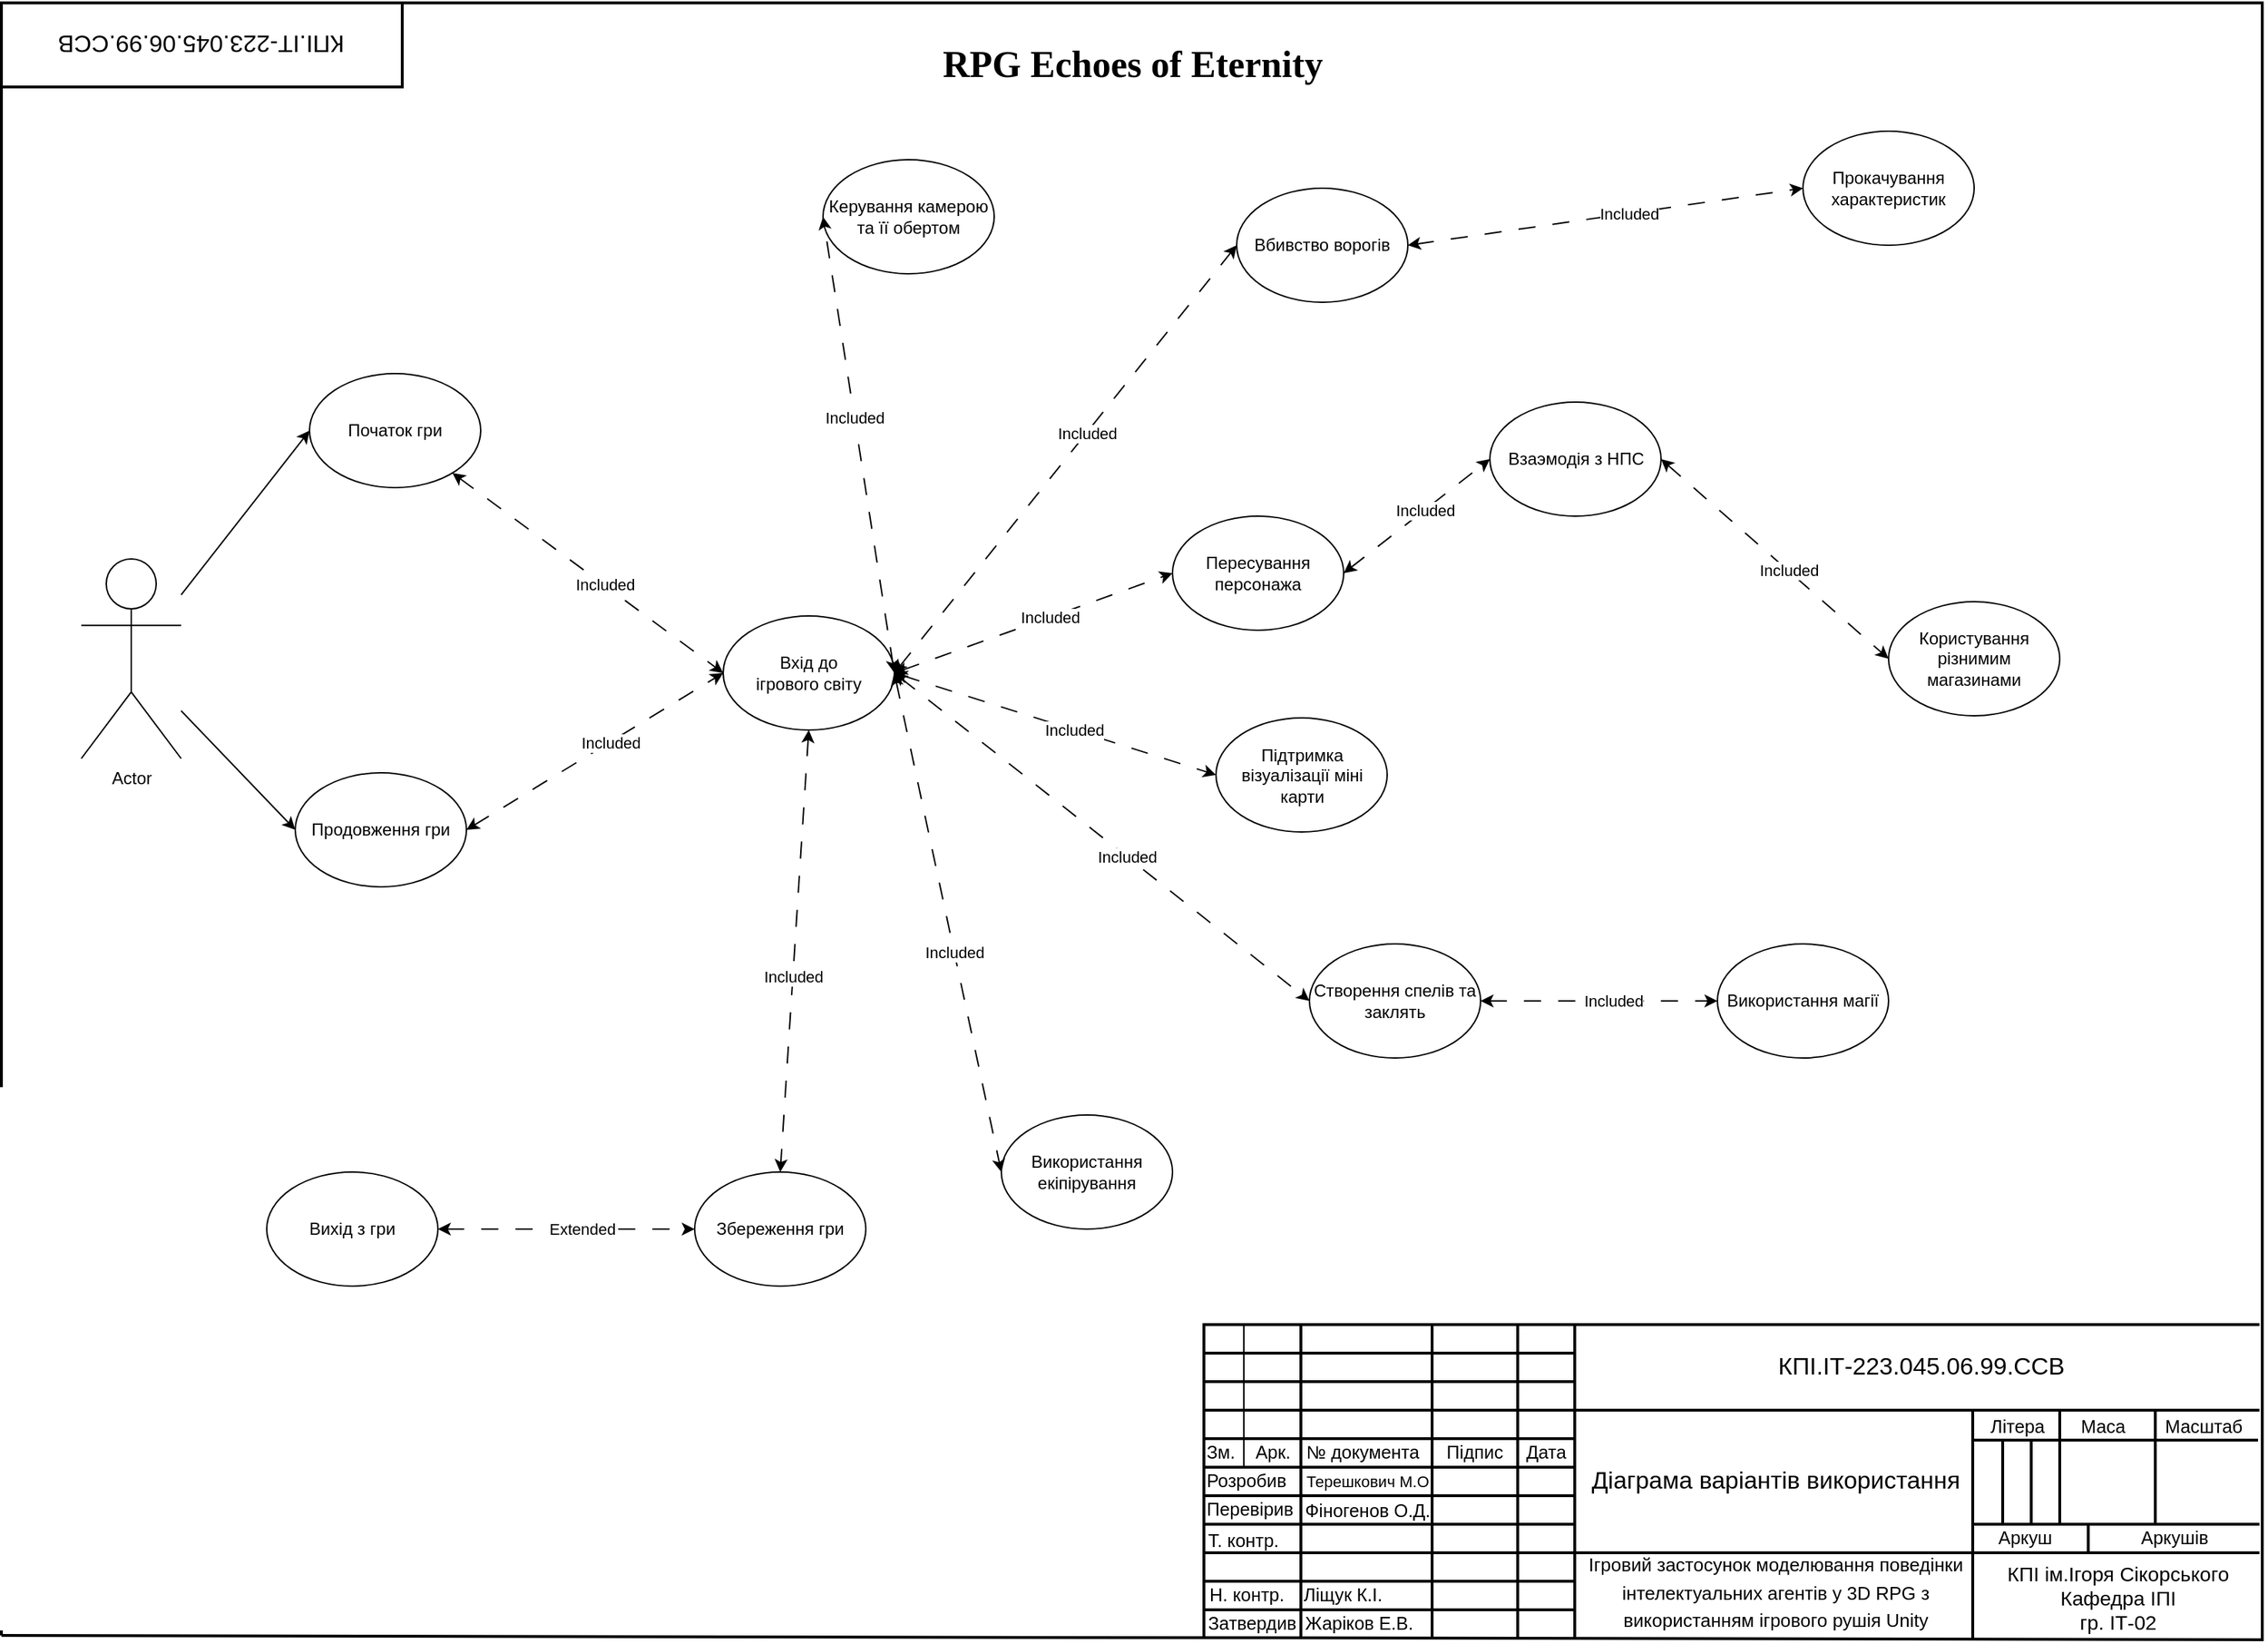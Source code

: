 <mxfile version="24.4.3" type="device">
  <diagram name="Блок-схема алгоритму пошуку" id="Блок-схема_1">
    <mxGraphModel dx="1774" dy="1569" grid="1" gridSize="10" guides="1" tooltips="1" connect="1" arrows="1" fold="1" page="1" pageScale="1" pageWidth="1654" pageHeight="1169" background="#ffffff" math="0" shadow="0">
      <root>
        <mxCell id="0" />
        <mxCell id="1" parent="0" />
        <UserObject label="" tags="Фон" id="2">
          <mxCell style="vsdxID=3;fillColor=#FFFFFF;gradientColor=none;shape=stencil(UzV2Ls5ILEhVNTIoLinKz04tz0wpyVA1dlE1MsrMy0gtyiwBslSNXVWNndPyi1LTi/JL81Ig/IJEkEoQKze/DGRCBUSfAUiHkUElMs8NojAnMw+nQkMDcpUCGQi3QLyBLIfubqAQxM/GrgA=);strokeColor=#000000;strokeWidth=2;points=[];labelBackgroundColor=none;rounded=0;html=1;whiteSpace=wrap;" parent="1" vertex="1">
            <mxGeometry x="1639" y="9" width="1" height="1148" as="geometry" />
          </mxCell>
        </UserObject>
        <UserObject label="" tags="Фон" id="40">
          <mxCell style="vsdxID=4;edgeStyle=none;startArrow=none;endArrow=none;startSize=5;endSize=5;strokeWidth=2;strokeColor=#000000;spacingTop=0;spacingBottom=0;spacingLeft=0;spacingRight=0;verticalAlign=middle;html=1;labelBackgroundColor=none;rounded=0;" parent="1" edge="1">
            <mxGeometry relative="1" as="geometry">
              <Array as="points" />
              <mxPoint x="1640" y="1158" as="sourcePoint" />
              <mxPoint x="54" y="1155" as="targetPoint" />
            </mxGeometry>
          </mxCell>
        </UserObject>
        <UserObject label="" tags="Фон" id="42">
          <mxCell style="vsdxID=5;edgeStyle=none;startArrow=none;endArrow=none;startSize=5;endSize=5;strokeWidth=2;strokeColor=#000000;spacingTop=0;spacingBottom=0;spacingLeft=0;spacingRight=0;verticalAlign=middle;html=1;labelBackgroundColor=none;rounded=0;" parent="1" edge="1">
            <mxGeometry relative="1" as="geometry">
              <Array as="points" />
              <mxPoint x="54" y="1155" as="sourcePoint" />
              <mxPoint x="54" y="9" as="targetPoint" />
            </mxGeometry>
          </mxCell>
        </UserObject>
        <UserObject label="" tags="Фон" id="3">
          <mxCell style="vsdxID=6;fillColor=#FFFFFF;gradientColor=none;shape=stencil(rVBbDoAgDDvN/pEdwcc9SERZVCCIr9sLWYzGT+Nfu7bLOsByNsprkGKOwQ16ozYawAqkJGt0oJgQYA1Ydi7oPrjFtsy9ys6MJrfmDTvnRE5IcTArBPOGrSPZb9ZL/MOcwH08935q76JpxE/C+gQ=);strokeColor=#000000;strokeWidth=2;points=[];labelBackgroundColor=none;rounded=0;html=1;whiteSpace=wrap;" parent="1" vertex="1">
            <mxGeometry x="54" y="9" width="1586" height="1" as="geometry" />
          </mxCell>
        </UserObject>
        <UserObject label="&lt;div style=&quot;font-size: 1px&quot;&gt;&lt;/div&gt;" tags="Фон" id="5">
          <mxCell style="verticalAlign=middle;align=center;overflow=width;vsdxID=8;fillColor=#FFFFFF;gradientColor=none;shape=stencil(fY9LDoAgDERP0z3SI/i5B4koRAWD+Lu9NI3RGMNupn1tZgDLxahZgxRLDH7Qu22jAaxASuuMDjYmBVgDlp0Pug9+dS37WRFJavIbfTj4rhCCbqQ42bNrGB2ty6C3/4WzaBJPHq7y3n2zpxH3xvoC);strokeColor=#000000;strokeWidth=2;points=[];labelBackgroundColor=none;rounded=0;html=1;whiteSpace=wrap;" parent="1" vertex="1">
            <mxGeometry x="55" y="9" width="280" height="60" as="geometry" />
          </mxCell>
        </UserObject>
        <UserObject label="&lt;div style=&quot;font-size: 1px&quot;&gt;&lt;p style=&quot;text-align:center;margin-left:0;margin-right:0;margin-top:0px;margin-bottom:0px;text-indent:0;vertical-align:middle;direction:ltr;&quot;&gt;&lt;font style=&quot;font-size:16.93px;font-family:Arial;color:#ff0000;direction:ltr;letter-spacing:0px;line-height:120%;opacity:1&quot;&gt;&lt;font style=&quot;font-size: 16.93px; letter-spacing: 0px; color: rgb(0, 0, 0); direction: ltr; line-height: 20.316px; opacity: 1;&quot;&gt;КПІ.ІТ-223.045.06.99&lt;/font&gt;&lt;font style=&quot;font-size: 16.93px; letter-spacing: 0px; color: rgb(0, 0, 0); direction: ltr; line-height: 20.316px; opacity: 1;&quot;&gt;.&lt;/font&gt;&lt;font style=&quot;font-size: 16.93px; letter-spacing: 0px; color: rgb(0, 0, 0); direction: ltr; line-height: 20.316px; opacity: 1;&quot;&gt;СCВ&lt;/font&gt;&lt;span&gt;&lt;br&gt;&lt;/span&gt;&lt;/font&gt;&lt;/p&gt;&lt;/div&gt;" tags="Фон" id="7">
          <mxCell style="verticalAlign=middle;align=center;overflow=width;vsdxID=10;rotation=180;fillColor=none;gradientColor=none;strokeColor=none;spacingLeft=-1;spacingRight=-1;points=[];labelBackgroundColor=none;rounded=0;html=1;whiteSpace=wrap;fontStyle=0" parent="1" vertex="1">
            <mxGeometry x="54" y="9" width="280" height="58" as="geometry" />
          </mxCell>
        </UserObject>
        <UserObject label="&lt;div style=&quot;font-size: 1px&quot;&gt;&lt;/div&gt;" tags="Фон" id="8">
          <mxCell style="verticalAlign=middle;align=center;overflow=width;vsdxID=11;fillColor=#FFFFFF;gradientColor=none;shape=stencil(UzV2Ls5ILEhVNTIoLinKz04tz0wpyVA1dlE1MsrMy0gtyiwBslSNXVWNndPyi1LTi/JL81Ig/IJEkEoQKze/DGRCBUSfoYEBSI+RQSWED+G5QZTmZOYhKSVTobmRnrkxsYphzoEqBTIQDof4GVkO3ZNAIUgAGbsCAA==);strokeColor=#000000;strokeWidth=2;points=[];labelBackgroundColor=none;rounded=0;html=1;whiteSpace=wrap;" parent="1" vertex="1">
            <mxGeometry x="897" y="937" width="740" height="220" as="geometry" />
          </mxCell>
        </UserObject>
        <UserObject label="&lt;div style=&quot;font-size: 1px&quot;&gt;&lt;/div&gt;" tags="Фон" id="9">
          <mxCell style="verticalAlign=middle;align=center;overflow=width;vsdxID=12;fillColor=#FFFFFF;gradientColor=none;shape=stencil(jU9JCoAwEHvNXKXOHHyAyz8Eqy1qK7Vuv7dlDi4geEtmkpAA5bOqJwkoZu9sLzfdeAVUAKI2SjrtAwIqgfLWOtk5u5iG+VRHZUSjXWPCzj4RHSgOZqlgXrF00OZTmmGS0V/xIzWAqw0Puf/ezcOJV1N5Ag==);strokeColor=#000000;strokeWidth=2;points=[];labelBackgroundColor=none;rounded=0;html=1;whiteSpace=wrap;" parent="1" vertex="1">
            <mxGeometry x="965" y="937" width="1" height="220" as="geometry" />
          </mxCell>
        </UserObject>
        <UserObject label="" tags="Фон" id="10">
          <mxCell style="vsdxID=13;fillColor=#FFFFFF;gradientColor=none;shape=stencil(jU9JCoAwEHvNXKXOHHyAyz8Eqy1qK7Vuv7dlDi4geEtmkpAA5bOqJwkoZu9sLzfdeAVUAKI2SjrtAwIqgfLWOtk5u5iG+VRHZUSjXWPCzj4RHSgOZqlgXrF00OZTmmGS0V/xIzWAqw0Puf/ezcOJV1N5Ag==);strokeColor=#000000;strokeWidth=2;points=[];labelBackgroundColor=none;rounded=0;html=1;whiteSpace=wrap;" parent="1" vertex="1">
            <mxGeometry x="1057" y="937" width="1" height="220" as="geometry" />
          </mxCell>
        </UserObject>
        <UserObject label="" tags="Фон" id="11">
          <mxCell style="vsdxID=14;fillColor=#FFFFFF;gradientColor=none;shape=stencil(jU9JCoAwEHvNXKXOHHyAyz8Eqy1qK7Vuv7dlDi4geEtmkpAA5bOqJwkoZu9sLzfdeAVUAKI2SjrtAwIqgfLWOtk5u5iG+VRHZUSjXWPCzj4RHSgOZqlgXrF00OZTmmGS0V/xIzWAqw0Puf/ezcOJV1N5Ag==);strokeColor=#000000;strokeWidth=2;points=[];labelBackgroundColor=none;rounded=0;html=1;whiteSpace=wrap;" parent="1" vertex="1">
            <mxGeometry x="1117" y="937" width="1" height="220" as="geometry" />
          </mxCell>
        </UserObject>
        <UserObject label="" tags="Фон" id="12">
          <mxCell style="vsdxID=15;fillColor=#FFFFFF;gradientColor=none;shape=stencil(jU9JCoAwEHvNXKXOHHyAyz8Eqy1qK7Vuv7dlDi4geEtmkpAA5bOqJwkoZu9sLzfdeAVUAKI2SjrtAwIqgfLWOtk5u5iG+VRHZUSjXWPCzj4RHSgOZqlgXrF00OZTmmGS0V/xIzWAqw0Puf/ezcOJV1N5Ag==);strokeColor=#000000;strokeWidth=2;points=[];labelBackgroundColor=none;rounded=0;html=1;whiteSpace=wrap;" parent="1" vertex="1">
            <mxGeometry x="1157" y="937" width="1" height="220" as="geometry" />
          </mxCell>
        </UserObject>
        <UserObject label="" tags="Фон" id="44">
          <mxCell style="vsdxID=16;edgeStyle=none;startArrow=none;endArrow=none;startSize=5;endSize=5;strokeWidth=2;strokeColor=#000000;spacingTop=0;spacingBottom=0;spacingLeft=0;spacingRight=0;verticalAlign=middle;html=1;labelBackgroundColor=none;rounded=0;" parent="1" edge="1">
            <mxGeometry relative="1" as="geometry">
              <mxPoint as="offset" />
              <Array as="points" />
              <mxPoint x="897" y="957" as="sourcePoint" />
              <mxPoint x="1157" y="957" as="targetPoint" />
            </mxGeometry>
          </mxCell>
        </UserObject>
        <UserObject label="" tags="Фон" id="45">
          <mxCell style="vsdxID=17;edgeStyle=none;startArrow=none;endArrow=none;startSize=5;endSize=5;strokeWidth=2;strokeColor=#000000;spacingTop=0;spacingBottom=0;spacingLeft=0;spacingRight=0;verticalAlign=middle;html=1;labelBackgroundColor=none;rounded=0;" parent="1" edge="1">
            <mxGeometry relative="1" as="geometry">
              <mxPoint as="offset" />
              <Array as="points" />
              <mxPoint x="897" y="977" as="sourcePoint" />
              <mxPoint x="1157" y="977" as="targetPoint" />
            </mxGeometry>
          </mxCell>
        </UserObject>
        <UserObject label="" tags="Фон" id="46">
          <mxCell style="vsdxID=18;edgeStyle=none;startArrow=none;endArrow=none;startSize=5;endSize=5;strokeWidth=2;strokeColor=#000000;spacingTop=0;spacingBottom=0;spacingLeft=0;spacingRight=0;verticalAlign=middle;html=1;labelBackgroundColor=none;rounded=0;" parent="1" edge="1">
            <mxGeometry relative="1" as="geometry">
              <mxPoint as="offset" />
              <Array as="points" />
              <mxPoint x="897" y="997" as="sourcePoint" />
              <mxPoint x="1157" y="997" as="targetPoint" />
            </mxGeometry>
          </mxCell>
        </UserObject>
        <UserObject label="&lt;div style=&quot;font-size: 1px&quot;&gt;&lt;/div&gt;" tags="Фон" id="47">
          <mxCell style="vsdxID=19;edgeStyle=none;startArrow=none;endArrow=none;startSize=5;endSize=5;strokeWidth=2;strokeColor=#000000;spacingTop=0;spacingBottom=0;spacingLeft=0;spacingRight=0;verticalAlign=middle;html=1;labelBackgroundColor=none;rounded=0;align=center;overflow=width;" parent="1" edge="1">
            <mxGeometry relative="1" as="geometry">
              <mxPoint as="offset" />
              <Array as="points" />
              <mxPoint x="897" y="1017" as="sourcePoint" />
              <mxPoint x="1157" y="1017" as="targetPoint" />
            </mxGeometry>
          </mxCell>
        </UserObject>
        <UserObject label="&lt;div style=&quot;font-size: 1px&quot;&gt;&lt;/div&gt;" tags="Фон" id="48">
          <mxCell style="vsdxID=20;edgeStyle=none;startArrow=none;endArrow=none;startSize=5;endSize=5;strokeWidth=2;strokeColor=#000000;spacingTop=0;spacingBottom=0;spacingLeft=0;spacingRight=0;verticalAlign=middle;html=1;labelBackgroundColor=none;rounded=0;align=center;overflow=width;" parent="1" edge="1">
            <mxGeometry relative="1" as="geometry">
              <mxPoint as="offset" />
              <Array as="points" />
              <mxPoint x="897" y="1037" as="sourcePoint" />
              <mxPoint x="1157" y="1037" as="targetPoint" />
            </mxGeometry>
          </mxCell>
        </UserObject>
        <UserObject label="" tags="Фон" id="49">
          <mxCell style="vsdxID=21;edgeStyle=none;startArrow=none;endArrow=none;startSize=5;endSize=5;strokeWidth=2;strokeColor=#000000;spacingTop=0;spacingBottom=0;spacingLeft=0;spacingRight=0;verticalAlign=middle;html=1;labelBackgroundColor=none;rounded=0;" parent="1" edge="1">
            <mxGeometry relative="1" as="geometry">
              <mxPoint as="offset" />
              <Array as="points" />
              <mxPoint x="897" y="1057" as="sourcePoint" />
              <mxPoint x="1157" y="1057" as="targetPoint" />
            </mxGeometry>
          </mxCell>
        </UserObject>
        <UserObject label="&lt;div style=&quot;font-size: 1px&quot;&gt;&lt;/div&gt;" tags="Фон" id="50">
          <mxCell style="vsdxID=22;edgeStyle=none;startArrow=none;endArrow=none;startSize=5;endSize=5;strokeWidth=2;strokeColor=#000000;spacingTop=0;spacingBottom=0;spacingLeft=0;spacingRight=0;verticalAlign=middle;html=1;labelBackgroundColor=none;rounded=0;align=center;overflow=width;" parent="1" edge="1">
            <mxGeometry relative="1" as="geometry">
              <mxPoint as="offset" />
              <Array as="points" />
              <mxPoint x="897" y="1077" as="sourcePoint" />
              <mxPoint x="1157" y="1077" as="targetPoint" />
            </mxGeometry>
          </mxCell>
        </UserObject>
        <UserObject label="" tags="Фон" id="13">
          <mxCell style="vsdxID=23;fillColor=#FFFFFF;gradientColor=none;shape=stencil(UzV2Ls5ILEhVNTIoLinKz04tz0wpyVA1dlE1MsrMy0gtyiwBslSNXVWNndPyi1LTi/JL81Ig/IJEkEoQKze/DGRCBUSfAUiHkUElhGdoAOG7QZTmZObhVGpmpGdqgVsxzCSYchRzgQyEeyBeQZZDdztQCOJvY1cA);strokeColor=#000000;strokeWidth=2;points=[];labelBackgroundColor=none;rounded=0;html=1;whiteSpace=wrap;" parent="1" vertex="1">
            <mxGeometry x="1437" y="996" height="160" as="geometry" />
          </mxCell>
        </UserObject>
        <UserObject label="" tags="Фон" id="51">
          <mxCell style="vsdxID=24;edgeStyle=none;startArrow=none;endArrow=none;startSize=5;endSize=5;strokeWidth=2;strokeColor=#000000;spacingTop=0;spacingBottom=0;spacingLeft=0;spacingRight=0;verticalAlign=middle;html=1;labelBackgroundColor=none;rounded=0;" parent="1" edge="1">
            <mxGeometry relative="1" as="geometry">
              <Array as="points" />
              <mxPoint x="1497" y="1077" as="sourcePoint" />
              <mxPoint x="1497" y="996" as="targetPoint" />
            </mxGeometry>
          </mxCell>
        </UserObject>
        <UserObject label="" tags="Фон" id="14">
          <mxCell style="vsdxID=25;fillColor=#FFFFFF;gradientColor=none;shape=stencil(lY9LDoAgDERP0z3SI/i5B4koRAWC+Lu9NI3xs3M3075ppoDlbFTQIMWcoh/0ZttkACuQ0jqjo01ZAdaAZeej7qNfXMs+KCJJTX6lCzvnCiEoI8XBnl3D6GjdA32DV/A/msXdhh957r7N84i/xvoE);strokeColor=#000000;strokeWidth=2;points=[];labelBackgroundColor=none;rounded=0;html=1;whiteSpace=wrap;" parent="1" vertex="1">
            <mxGeometry x="1557" y="996" height="80" as="geometry" />
          </mxCell>
        </UserObject>
        <UserObject label="" tags="Фон" id="15">
          <mxCell style="vsdxID=26;fillColor=#FFFFFF;gradientColor=none;shape=stencil(UzV2Ls5ILEhVNTIoLinKz04tz0wpyVA1dlE1MsrMy0gtyiwBslSNXVWNndPyi1LTi/JL81Ig/IJEkEoQKze/DGRCBUSfoYEBSI+RQSUq3w2iOCczD0mxMQlq8SoFMhAOgvgFWQ7d8UAhiMeNXQE=);strokeColor=#000000;strokeWidth=2;points=[];labelBackgroundColor=none;rounded=0;html=1;whiteSpace=wrap;" parent="1" vertex="1">
            <mxGeometry x="1437" y="1017" width="199" height="1" as="geometry" />
          </mxCell>
        </UserObject>
        <UserObject label="" tags="Фон" id="52">
          <mxCell style="vsdxID=27;edgeStyle=none;startArrow=none;endArrow=none;startSize=5;endSize=5;strokeColor=#000000;spacingTop=0;spacingBottom=0;spacingLeft=0;spacingRight=0;verticalAlign=middle;html=1;labelBackgroundColor=none;rounded=0;" parent="1" edge="1">
            <mxGeometry relative="1" as="geometry">
              <Array as="points" />
              <mxPoint x="925" y="937" as="sourcePoint" />
              <mxPoint x="925" y="1037" as="targetPoint" />
            </mxGeometry>
          </mxCell>
        </UserObject>
        <UserObject label="&lt;div style=&quot;font-size: 1px&quot;&gt;&lt;p style=&quot;text-align:left;margin-left:0;margin-right:0;margin-top:0px;margin-bottom:0px;text-indent:0;vertical-align:middle;direction:ltr;&quot;&gt;&lt;font style=&quot;font-size:12.7px;font-family:Arial;color:#000000;direction:ltr;letter-spacing:0px;line-height:120%;opacity:1&quot;&gt;Розробив&lt;br/&gt;&lt;/font&gt;&lt;/p&gt;&lt;/div&gt;" tags="Фон" id="16">
          <mxCell style="verticalAlign=middle;align=left;overflow=width;vsdxID=28;fillColor=none;gradientColor=none;strokeColor=none;points=[];labelBackgroundColor=none;rounded=0;html=1;whiteSpace=wrap;" parent="1" vertex="1">
            <mxGeometry x="899" y="1037" width="72" height="20" as="geometry" />
          </mxCell>
        </UserObject>
        <UserObject label="&lt;div style=&quot;font-size: 1px&quot;&gt;&lt;p style=&quot;text-align:left;margin-left:0;margin-right:0;margin-top:0px;margin-bottom:0px;text-indent:0;vertical-align:middle;direction:ltr;&quot;&gt;&lt;font style=&quot;font-size:12.7px;font-family:Arial;color:#000000;direction:ltr;letter-spacing:0px;line-height:120%;opacity:1&quot;&gt;Перевірив&lt;br/&gt;&lt;/font&gt;&lt;/p&gt;&lt;/div&gt;" tags="Фон" id="17">
          <mxCell style="verticalAlign=middle;align=left;overflow=width;vsdxID=29;fillColor=none;gradientColor=none;strokeColor=none;points=[];labelBackgroundColor=none;rounded=0;html=1;whiteSpace=wrap;" parent="1" vertex="1">
            <mxGeometry x="899" y="1057" width="85" height="20" as="geometry" />
          </mxCell>
        </UserObject>
        <UserObject label="&lt;div style=&quot;font-size: 1px&quot;&gt;&lt;p style=&quot;text-align:left;margin-left:0;margin-right:0;margin-top:0px;margin-bottom:0px;text-indent:0;vertical-align:middle;direction:ltr;&quot;&gt;&lt;font style=&quot;font-size:12.7px;font-family:Arial;color:#000000;direction:ltr;letter-spacing:0px;line-height:120%;opacity:1&quot;&gt;Н. контр.&lt;br&gt;&lt;/font&gt;&lt;/p&gt;&lt;/div&gt;" tags="Фон" id="18">
          <mxCell style="verticalAlign=middle;align=left;overflow=width;vsdxID=30;fillColor=none;gradientColor=none;strokeColor=none;points=[];labelBackgroundColor=none;rounded=0;html=1;whiteSpace=wrap;" parent="1" vertex="1">
            <mxGeometry x="901" y="1117" width="53" height="20" as="geometry" />
          </mxCell>
        </UserObject>
        <UserObject label="&lt;div style=&quot;font-size: 1px&quot;&gt;&lt;p style=&quot;margin: 0px; text-indent: 0px; vertical-align: middle; direction: ltr;&quot;&gt;&lt;font style=&quot;font-size:12.7px;font-family:Arial;color:#000000;direction:ltr;letter-spacing:0px;line-height:120%;opacity:1&quot;&gt;Затвердив&lt;br&gt;&lt;/font&gt;&lt;/p&gt;&lt;/div&gt;" tags="Фон" id="19">
          <mxCell style="verticalAlign=middle;align=left;overflow=width;vsdxID=31;fillColor=none;gradientColor=none;strokeColor=none;points=[];labelBackgroundColor=none;rounded=0;html=1;whiteSpace=wrap;" parent="1" vertex="1">
            <mxGeometry x="900" y="1137" width="62" height="20" as="geometry" />
          </mxCell>
        </UserObject>
        <UserObject label="&lt;div style=&quot;font-size: 1px&quot;&gt;&lt;font style=&quot;font-size:12.7px;font-family:Arial;color:#000000;direction:ltr;letter-spacing:0px;line-height:120%;opacity:1&quot;&gt;Арк.&lt;br/&gt;&lt;/font&gt;&lt;/div&gt;" tags="Фон" id="20">
          <mxCell style="verticalAlign=middle;align=center;overflow=width;vsdxID=32;fillColor=none;gradientColor=none;strokeColor=none;points=[];labelBackgroundColor=none;rounded=0;html=1;whiteSpace=wrap;" parent="1" vertex="1">
            <mxGeometry x="925" y="1017" width="41" height="20" as="geometry" />
          </mxCell>
        </UserObject>
        <UserObject label="&lt;div style=&quot;font-size: 1px&quot;&gt;&lt;font style=&quot;font-size:12.7px;font-family:Arial;color:#000000;direction:ltr;letter-spacing:0px;line-height:120%;opacity:1&quot;&gt;№ документа&lt;br/&gt;&lt;/font&gt;&lt;/div&gt;" tags="Фон" id="21">
          <mxCell style="verticalAlign=middle;align=center;overflow=width;vsdxID=33;fillColor=none;gradientColor=none;strokeColor=none;points=[];labelBackgroundColor=none;rounded=0;html=1;whiteSpace=wrap;" parent="1" vertex="1">
            <mxGeometry x="962" y="1017" width="93" height="20" as="geometry" />
          </mxCell>
        </UserObject>
        <UserObject label="&lt;div style=&quot;font-size: 1px&quot;&gt;&lt;/div&gt;" tags="Фон" id="22">
          <mxCell style="verticalAlign=middle;align=center;overflow=width;vsdxID=34;fillColor=none;gradientColor=none;strokeColor=none;points=[];labelBackgroundColor=none;rounded=0;html=1;whiteSpace=wrap;" parent="1" vertex="1">
            <mxGeometry x="1057" y="958" width="60" height="19" as="geometry" />
          </mxCell>
        </UserObject>
        <UserObject label="&lt;div style=&quot;font-size: 1px&quot;&gt;&lt;font style=&quot;font-size:12.7px;font-family:Arial;color:#000000;direction:ltr;letter-spacing:0px;line-height:120%;opacity:1&quot;&gt;Підпис&lt;br/&gt;&lt;/font&gt;&lt;/div&gt;" tags="Фон" id="23">
          <mxCell style="verticalAlign=middle;align=center;overflow=width;vsdxID=35;fillColor=none;gradientColor=none;strokeColor=none;points=[];labelBackgroundColor=none;rounded=0;html=1;whiteSpace=wrap;" parent="1" vertex="1">
            <mxGeometry x="1057" y="1017" width="60" height="20" as="geometry" />
          </mxCell>
        </UserObject>
        <UserObject label="&lt;div style=&quot;font-size: 1px&quot;&gt;&lt;font style=&quot;font-size:12.7px;font-family:Arial;color:#000000;direction:ltr;letter-spacing:0px;line-height:120%;opacity:1&quot;&gt;Дата&lt;br/&gt;&lt;/font&gt;&lt;/div&gt;" tags="Фон" id="24">
          <mxCell style="verticalAlign=middle;align=center;overflow=width;vsdxID=36;fillColor=none;gradientColor=none;strokeColor=none;points=[];labelBackgroundColor=none;rounded=0;html=1;whiteSpace=wrap;" parent="1" vertex="1">
            <mxGeometry x="1122" y="1016" width="30" height="21" as="geometry" />
          </mxCell>
        </UserObject>
        <UserObject label="&lt;div style=&quot;font-size: 1px&quot;&gt;&lt;p style=&quot;text-align:left;margin-left:0;margin-right:0;margin-top:0px;margin-bottom:0px;text-indent:0;vertical-align:middle;direction:ltr;&quot;&gt;&lt;font style=&quot;font-size:12.7px;font-family:Arial;color:#000000;direction:ltr;letter-spacing:0px;line-height:120%;opacity:1&quot;&gt;Зм.&lt;br/&gt;&lt;/font&gt;&lt;/p&gt;&lt;/div&gt;" tags="Фон" id="25">
          <mxCell style="verticalAlign=middle;align=left;overflow=width;vsdxID=38;fillColor=none;gradientColor=none;strokeColor=none;points=[];labelBackgroundColor=none;rounded=0;html=1;whiteSpace=wrap;" parent="1" vertex="1">
            <mxGeometry x="899" y="1017" width="25" height="20" as="geometry" />
          </mxCell>
        </UserObject>
        <UserObject label="&lt;div style=&quot;&quot;&gt;&lt;p style=&quot;text-align: left; margin: 0px; text-indent: 0px; vertical-align: middle; direction: ltr;&quot;&gt;&lt;font style=&quot;font-family: Arial; direction: ltr; letter-spacing: 0px; line-height: 120%; opacity: 1;&quot;&gt;&lt;font style=&quot;font-size: 11px;&quot;&gt;Терешкович М.О&lt;/font&gt;&lt;br&gt;&lt;/font&gt;&lt;/p&gt;&lt;/div&gt;" tags="Фон" id="26">
          <mxCell style="verticalAlign=middle;align=left;overflow=width;vsdxID=39;fillColor=none;gradientColor=none;strokeColor=none;points=[];labelBackgroundColor=none;rounded=0;html=1;whiteSpace=wrap;" parent="1" vertex="1">
            <mxGeometry x="969" y="1037" width="108" height="20" as="geometry" />
          </mxCell>
        </UserObject>
        <UserObject label="" tags="Фон" id="53">
          <mxCell style="vsdxID=40;edgeStyle=none;startArrow=none;endArrow=none;startSize=5;endSize=5;strokeWidth=2;strokeColor=#000000;spacingTop=0;spacingBottom=0;spacingLeft=0;spacingRight=0;verticalAlign=middle;html=1;labelBackgroundColor=none;rounded=0;" parent="1" edge="1">
            <mxGeometry relative="1" as="geometry">
              <Array as="points" />
              <mxPoint x="1637" y="1077" as="sourcePoint" />
              <mxPoint x="1437" y="1077" as="targetPoint" />
            </mxGeometry>
          </mxCell>
        </UserObject>
        <UserObject label="" tags="Фон" id="54">
          <mxCell style="vsdxID=41;edgeStyle=none;startArrow=none;endArrow=none;startSize=5;endSize=5;strokeWidth=2;strokeColor=#000000;spacingTop=0;spacingBottom=0;spacingLeft=0;spacingRight=0;verticalAlign=middle;html=1;labelBackgroundColor=none;rounded=0;" parent="1" edge="1">
            <mxGeometry relative="1" as="geometry">
              <Array as="points" />
              <mxPoint x="1637" y="1097" as="sourcePoint" />
              <mxPoint x="897" y="1097" as="targetPoint" />
            </mxGeometry>
          </mxCell>
        </UserObject>
        <mxCell id="55" value="&lt;div style=&quot;font-size: 1px&quot;&gt;&lt;/div&gt;" style="text;vsdxID=41;edgeStyle=none;startArrow=none;endArrow=none;startSize=5;endSize=5;strokeWidth=2;strokeColor=none;spacingTop=0;spacingBottom=0;spacingLeft=0;spacingRight=0;verticalAlign=middle;html=1;labelBackgroundColor=none;rounded=0;align=center;overflow=width;fillColor=none;gradientColor=none;whiteSpace=wrap;;html=1;;rotation=0" parent="54" vertex="1">
          <mxGeometry width="740" height="1" relative="1" as="geometry">
            <mxPoint x="-370" y="-0.5" as="offset" />
          </mxGeometry>
        </mxCell>
        <UserObject label="&lt;div style=&quot;font-size: 1px&quot;&gt;&lt;p style=&quot;text-align:left;margin-left:0;margin-right:0;margin-top:0px;margin-bottom:0px;text-indent:0;vertical-align:middle;direction:ltr;&quot;&gt;&lt;/p&gt;&lt;/div&gt;" tags="Фон" id="56">
          <mxCell style="vsdxID=42;edgeStyle=none;startArrow=none;endArrow=none;startSize=5;endSize=5;strokeWidth=2;strokeColor=#000000;spacingTop=0;spacingBottom=0;spacingLeft=0;spacingRight=0;verticalAlign=middle;html=1;labelBackgroundColor=none;rounded=0;align=left;overflow=width;" parent="1" edge="1">
            <mxGeometry relative="1" as="geometry">
              <mxPoint as="offset" />
              <Array as="points" />
              <mxPoint x="897" y="1117" as="sourcePoint" />
              <mxPoint x="1157" y="1117" as="targetPoint" />
            </mxGeometry>
          </mxCell>
        </UserObject>
        <UserObject label="&lt;div style=&quot;font-size: 1px&quot;&gt;&lt;/div&gt;" tags="Фон" id="57">
          <mxCell style="vsdxID=43;edgeStyle=none;startArrow=none;endArrow=none;startSize=5;endSize=5;strokeWidth=2;strokeColor=#000000;spacingTop=0;spacingBottom=0;spacingLeft=0;spacingRight=0;verticalAlign=middle;html=1;labelBackgroundColor=none;rounded=0;align=center;overflow=width;" parent="1" edge="1">
            <mxGeometry relative="1" as="geometry">
              <mxPoint as="offset" />
              <Array as="points" />
              <mxPoint x="897" y="1137" as="sourcePoint" />
              <mxPoint x="1157" y="1137" as="targetPoint" />
            </mxGeometry>
          </mxCell>
        </UserObject>
        <UserObject label="" tags="Фон" id="58">
          <mxCell style="vsdxID=44;edgeStyle=none;startArrow=none;endArrow=none;startSize=5;endSize=5;strokeWidth=2;strokeColor=#000000;spacingTop=0;spacingBottom=0;spacingLeft=0;spacingRight=0;verticalAlign=middle;html=1;labelBackgroundColor=none;rounded=0;" parent="1" edge="1">
            <mxGeometry relative="1" as="geometry">
              <mxPoint as="offset" />
              <Array as="points" />
              <mxPoint x="1157" y="997" as="sourcePoint" />
              <mxPoint x="1637" y="997" as="targetPoint" />
            </mxGeometry>
          </mxCell>
        </UserObject>
        <UserObject label="&lt;div style=&quot;font-size: 1px&quot;&gt;&lt;p style=&quot;text-align:center;margin-left:0;margin-right:0;margin-top:0px;margin-bottom:0px;text-indent:0;vertical-align:middle;direction:ltr;&quot;&gt;&lt;font style=&quot;font-size: 14.11px; font-family: Arial; direction: ltr; letter-spacing: 0px; line-height: 120%; opacity: 1;&quot;&gt;КПІ ім.Ігоря Сікорського&lt;br&gt;Кафедра ІПІ&lt;br&gt;гр. ІТ-&lt;/font&gt;&lt;font style=&quot;font-size: 14.11px; font-family: Arial; direction: ltr; letter-spacing: 0px; line-height: 120%; opacity: 1;&quot;&gt;02&lt;/font&gt;&lt;font style=&quot;font-size:14.11px;font-family:Arial;color:#FF0000;direction:ltr;letter-spacing:0px;line-height:120%;opacity:1&quot;&gt;&lt;br&gt;&lt;/font&gt;&lt;/p&gt;&lt;/div&gt;" tags="Фон" id="27">
          <mxCell style="verticalAlign=middle;align=center;overflow=width;vsdxID=45;fillColor=none;gradientColor=none;strokeColor=none;points=[];labelBackgroundColor=none;rounded=0;html=1;whiteSpace=wrap;" parent="1" vertex="1">
            <mxGeometry x="1438" y="1103" width="200" height="52" as="geometry" />
          </mxCell>
        </UserObject>
        <UserObject label="" tags="Фон" id="59">
          <mxCell style="vsdxID=46;edgeStyle=none;startArrow=none;endArrow=none;startSize=5;endSize=5;strokeWidth=2;strokeColor=#000000;spacingTop=0;spacingBottom=0;spacingLeft=0;spacingRight=0;verticalAlign=middle;html=1;labelBackgroundColor=none;rounded=0;" parent="1" edge="1">
            <mxGeometry relative="1" as="geometry">
              <Array as="points" />
              <mxPoint x="1477" y="1017" as="sourcePoint" />
              <mxPoint x="1477" y="1077" as="targetPoint" />
            </mxGeometry>
          </mxCell>
        </UserObject>
        <UserObject label="" tags="Фон" id="60">
          <mxCell style="vsdxID=47;edgeStyle=none;startArrow=none;endArrow=none;startSize=5;endSize=5;strokeWidth=2;strokeColor=#000000;spacingTop=0;spacingBottom=0;spacingLeft=0;spacingRight=0;verticalAlign=middle;html=1;labelBackgroundColor=none;rounded=0;" parent="1" edge="1">
            <mxGeometry relative="1" as="geometry">
              <Array as="points" />
              <mxPoint x="1457" y="1017" as="sourcePoint" />
              <mxPoint x="1457" y="1077" as="targetPoint" />
            </mxGeometry>
          </mxCell>
        </UserObject>
        <UserObject label="&lt;div style=&quot;font-size: 1px&quot;&gt;&lt;p style=&quot;text-align:left;margin-left:0;margin-right:0;margin-top:0px;margin-bottom:0px;text-indent:0;vertical-align:middle;direction:ltr;&quot;&gt;&lt;font style=&quot;font-size:12.7px;font-family:Arial;color:#000000;direction:ltr;letter-spacing:0px;line-height:120%;opacity:1&quot;&gt;Аркуш&lt;br/&gt;&lt;/font&gt;&lt;/p&gt;&lt;/div&gt;" tags="Фон" id="28">
          <mxCell style="verticalAlign=middle;align=left;overflow=width;vsdxID=48;fillColor=none;gradientColor=none;strokeColor=none;points=[];labelBackgroundColor=none;rounded=0;html=1;whiteSpace=wrap;" parent="1" vertex="1">
            <mxGeometry x="1454" y="1077" width="68" height="20" as="geometry" />
          </mxCell>
        </UserObject>
        <UserObject label="&lt;div style=&quot;font-size: 1px&quot;&gt;&lt;p style=&quot;text-align:left;margin-left:0;margin-right:0;margin-top:0px;margin-bottom:0px;text-indent:0;vertical-align:middle;direction:ltr;&quot;&gt;&lt;font style=&quot;font-size:12.7px;font-family:Arial;color:#000000;direction:ltr;letter-spacing:0px;line-height:120%;opacity:1&quot;&gt;Аркушів&lt;br/&gt;&lt;/font&gt;&lt;/p&gt;&lt;/div&gt;" tags="Фон" id="29">
          <mxCell style="verticalAlign=middle;align=left;overflow=width;vsdxID=49;fillColor=none;gradientColor=none;strokeColor=none;points=[];labelBackgroundColor=none;rounded=0;html=1;whiteSpace=wrap;" parent="1" vertex="1">
            <mxGeometry x="1554" y="1077" width="76" height="20" as="geometry" />
          </mxCell>
        </UserObject>
        <UserObject label="" tags="Фон" id="61">
          <mxCell style="vsdxID=50;edgeStyle=none;startArrow=none;endArrow=none;startSize=5;endSize=5;strokeWidth=2;strokeColor=#000000;spacingTop=0;spacingBottom=0;spacingLeft=0;spacingRight=0;verticalAlign=middle;html=1;labelBackgroundColor=none;rounded=0;" parent="1" edge="1">
            <mxGeometry relative="1" as="geometry">
              <Array as="points" />
              <mxPoint x="1517" y="1097" as="sourcePoint" />
              <mxPoint x="1517" y="1077" as="targetPoint" />
            </mxGeometry>
          </mxCell>
        </UserObject>
        <UserObject label="&lt;div style=&quot;font-size: 1px&quot;&gt;&lt;p style=&quot;text-align:left;margin-left:0;margin-right:0;margin-top:0px;margin-bottom:0px;text-indent:0;vertical-align:middle;direction:ltr;&quot;&gt;&lt;font style=&quot;font-size:12.7px;font-family:Arial;color:#000000;direction:ltr;letter-spacing:0px;line-height:120%;opacity:1&quot;&gt;Т. контр.&lt;br&gt;&lt;/font&gt;&lt;/p&gt;&lt;/div&gt;" tags="Фон" id="30">
          <mxCell style="verticalAlign=middle;align=left;overflow=width;vsdxID=52;fillColor=none;gradientColor=none;strokeColor=none;points=[];labelBackgroundColor=none;rounded=0;html=1;whiteSpace=wrap;" parent="1" vertex="1">
            <mxGeometry x="900" y="1079" width="50" height="20" as="geometry" />
          </mxCell>
        </UserObject>
        <UserObject label="&lt;div style=&quot;font-size: 1px&quot;&gt;&lt;font style=&quot;font-size:12.7px;font-family:Arial;color:#000000;direction:ltr;letter-spacing:0px;line-height:120%;opacity:1&quot;&gt;Літера&lt;br/&gt;&lt;/font&gt;&lt;/div&gt;" tags="Фон" id="31">
          <mxCell style="verticalAlign=middle;align=center;overflow=width;vsdxID=53;fillColor=none;gradientColor=none;strokeColor=none;points=[];labelBackgroundColor=none;rounded=0;html=1;whiteSpace=wrap;" parent="1" vertex="1">
            <mxGeometry x="1438" y="999" width="59" height="20" as="geometry" />
          </mxCell>
        </UserObject>
        <UserObject label="&lt;div style=&quot;font-size: 1px&quot;&gt;&lt;font style=&quot;font-size:12.7px;font-family:Arial;color:#000000;direction:ltr;letter-spacing:0px;line-height:120%;opacity:1&quot;&gt;Маса&lt;br/&gt;&lt;/font&gt;&lt;/div&gt;" tags="Фон" id="32">
          <mxCell style="verticalAlign=middle;align=center;overflow=width;vsdxID=54;fillColor=none;gradientColor=none;strokeColor=none;points=[];labelBackgroundColor=none;rounded=0;html=1;whiteSpace=wrap;" parent="1" vertex="1">
            <mxGeometry x="1498" y="999" width="59" height="20" as="geometry" />
          </mxCell>
        </UserObject>
        <UserObject label="&lt;div style=&quot;font-size: 1px&quot;&gt;&lt;font style=&quot;font-size:12.7px;font-family:Arial;color:#000000;direction:ltr;letter-spacing:0px;line-height:120%;opacity:1&quot;&gt;Масштаб&lt;br/&gt;&lt;/font&gt;&lt;/div&gt;" tags="Фон" id="33">
          <mxCell style="verticalAlign=middle;align=center;overflow=width;vsdxID=55;fillColor=none;gradientColor=none;strokeColor=none;points=[];labelBackgroundColor=none;rounded=0;html=1;whiteSpace=wrap;" parent="1" vertex="1">
            <mxGeometry x="1558" y="999" width="80" height="20" as="geometry" />
          </mxCell>
        </UserObject>
        <UserObject label="&lt;div style=&quot;font-size: 1px&quot;&gt;&lt;p style=&quot;margin: 0px; text-indent: 0px; vertical-align: middle; direction: ltr;&quot;&gt;&lt;font style=&quot;font-size: 12.7px; font-family: Arial; direction: ltr; letter-spacing: 0px; line-height: 120%; opacity: 1;&quot;&gt;Фіногенов О.Д.&lt;br&gt;&lt;/font&gt;&lt;/p&gt;&lt;/div&gt;" tags="Фон" id="34">
          <mxCell style="verticalAlign=middle;align=left;overflow=width;vsdxID=57;fillColor=none;gradientColor=none;strokeColor=none;points=[];labelBackgroundColor=none;rounded=0;html=1;whiteSpace=wrap;" parent="1" vertex="1">
            <mxGeometry x="968" y="1058" width="94" height="20" as="geometry" />
          </mxCell>
        </UserObject>
        <UserObject label="&lt;div style=&quot;font-size: 1px&quot;&gt;&lt;p style=&quot;margin: 0px; text-indent: 0px; vertical-align: middle; direction: ltr;&quot;&gt;&lt;font style=&quot;font-size: 12.7px; font-family: Arial; direction: ltr; letter-spacing: 0px; line-height: 120%; opacity: 1;&quot;&gt;Жаріков Е.В.&lt;br&gt;&lt;/font&gt;&lt;/p&gt;&lt;/div&gt;" tags="Фон" id="35">
          <mxCell style="verticalAlign=middle;align=left;overflow=width;vsdxID=58;fillColor=none;gradientColor=none;strokeColor=none;points=[];labelBackgroundColor=none;rounded=0;html=1;whiteSpace=wrap;" parent="1" vertex="1">
            <mxGeometry x="968" y="1137" width="94" height="20" as="geometry" />
          </mxCell>
        </UserObject>
        <UserObject label="&lt;div style=&quot;font-size: 1px&quot;&gt;&lt;p style=&quot;margin: 0px; text-indent: 0px; vertical-align: middle; direction: ltr;&quot;&gt;&lt;font style=&quot;font-size: 12.7px; font-family: Arial; direction: ltr; letter-spacing: 0px; line-height: 120%; opacity: 1;&quot;&gt;Ліщук К.І.&lt;br&gt;&lt;/font&gt;&lt;/p&gt;&lt;/div&gt;" tags="Фон" id="36">
          <mxCell style="verticalAlign=middle;align=left;overflow=width;vsdxID=56;fillColor=none;gradientColor=none;strokeColor=none;points=[];labelBackgroundColor=none;rounded=0;html=1;whiteSpace=wrap;" parent="1" vertex="1">
            <mxGeometry x="967" y="1117" width="94" height="20" as="geometry" />
          </mxCell>
        </UserObject>
        <UserObject label="&lt;div style=&quot;font-size: 1px&quot;&gt;&lt;p style=&quot;text-align:center;margin-left:0;margin-right:0;margin-top:0px;margin-bottom:0px;text-indent:0;vertical-align:middle;direction:ltr;&quot;&gt;&lt;font style=&quot;font-size:16.93px;font-family:Arial;color:#ff0000;direction:ltr;letter-spacing:0px;line-height:120%;opacity:1&quot;&gt;&lt;font style=&quot;color: rgb(0, 0, 0); letter-spacing: 0px; font-size: 16.93px; direction: ltr; line-height: 20.316px; opacity: 1;&quot;&gt;КПІ.ІТ-223.045.06.99&lt;/font&gt;&lt;font style=&quot;color: rgb(0, 0, 0); letter-spacing: 0px; font-size: 16.93px; direction: ltr; line-height: 20.316px; opacity: 1;&quot;&gt;.&lt;/font&gt;&lt;font style=&quot;color: rgb(0, 0, 0); letter-spacing: 0px; font-size: 16.93px; direction: ltr; line-height: 20.316px; opacity: 1;&quot;&gt;СCВ&lt;/font&gt;&lt;span&gt;&lt;br&gt;&lt;/span&gt;&lt;/font&gt;&lt;/p&gt;&lt;/div&gt;" tags="Фон" id="37">
          <mxCell style="verticalAlign=middle;align=center;overflow=width;vsdxID=1;fillColor=none;gradientColor=none;shape=stencil(nZBLDoAgDERP0z3SIyjew0SURgSD+Lu9kMZoXLhwN9O+tukAlrNpJg1SzDH4QW/URgNYgZTkjA4UkwJUgGXng+6DX1zLfmoymdXo17xh5zmRJ6Q42BWCfc2oJfdAr+Yv+AP9Cb7OJ3H/2JG1HNGz/84klThPVCc=);strokeColor=none;spacingTop=-1;spacingBottom=-1;spacingLeft=-1;spacingRight=-1;points=[];labelBackgroundColor=none;rounded=0;html=1;whiteSpace=wrap;fontStyle=0" parent="1" vertex="1">
            <mxGeometry x="1158" y="937" width="484" height="60" as="geometry" />
          </mxCell>
        </UserObject>
        <UserObject label="&lt;div style=&quot;font-size: 1px&quot;&gt;&lt;font style=&quot;font-size: 16.93px; font-family: Arial; direction: ltr; letter-spacing: 0px; line-height: 120%; opacity: 1;&quot;&gt;Діаграма варіантів використання&lt;br&gt;&lt;/font&gt;&lt;/div&gt;" tags="Фон" id="38">
          <mxCell style="verticalAlign=middle;align=center;overflow=width;vsdxID=170;fillColor=none;gradientColor=none;shape=stencil(nZBLDoAgDERP0z3SIyjew0SURgSD+Lu9kMZoXLhwN9O+tukAlrNpJg1SzDH4QW/URgNYgZTkjA4UkwJUgGXng+6DX1zLfmoymdXo17xh5zmRJ6Q42BWCfc2oJfdAr+Yv+AP9Cb7OJ3H/2JG1HNGz/84klThPVCc=);strokeColor=none;points=[];labelBackgroundColor=none;rounded=0;html=1;whiteSpace=wrap;" parent="1" vertex="1">
            <mxGeometry x="1158" y="997" width="280" height="100" as="geometry" />
          </mxCell>
        </UserObject>
        <UserObject label="&lt;div style=&quot;line-height: 150%;&quot;&gt;&lt;p style=&quot;text-align: center; margin: 0px; text-indent: 0px; vertical-align: middle; direction: ltr; line-height: 150%;&quot;&gt;&lt;font style=&quot;direction: ltr; letter-spacing: 0px; line-height: 120%; opacity: 1;&quot;&gt;&lt;span style=&quot;line-height: 150%; font-size: 13px;&quot;&gt;&lt;font face=&quot;Arial&quot; style=&quot;font-size: 13px;&quot;&gt;Ігровий застосунок моделювання поведінки&lt;br&gt;інтелектуальних агентів у 3D RPG з використанням ігрового рушія Unity&lt;/font&gt;&lt;/span&gt;&lt;br&gt;&lt;/font&gt;&lt;/p&gt;&lt;/div&gt;" tags="Фон" id="39">
          <mxCell style="verticalAlign=middle;align=center;overflow=width;vsdxID=171;fillColor=none;gradientColor=none;shape=stencil(nZBLDoAgDERP0z3SIyjew0SURgSD+Lu9kMZoXLhwN9O+tukAlrNpJg1SzDH4QW/URgNYgZTkjA4UkwJUgGXng+6DX1zLfmoymdXo17xh5zmRJ6Q42BWCfc2oJfdAr+Yv+AP9Cb7OJ3H/2JG1HNGz/84klThPVCc=);strokeColor=none;points=[];labelBackgroundColor=none;rounded=0;html=1;whiteSpace=wrap;" parent="1" vertex="1">
            <mxGeometry x="1158" y="1095" width="280" height="60" as="geometry" />
          </mxCell>
        </UserObject>
        <UserObject label="" tags="Flowchart Connector" id="62">
          <mxCell parent="1" vertex="1" visible="0">
            <mxGeometry as="geometry" />
          </mxCell>
        </UserObject>
        <UserObject label="" tags="Фон" id="ME7sCt4IF3dhlvnfU3LJ-62">
          <mxCell style="vsdxID=47;edgeStyle=none;startArrow=none;endArrow=none;startSize=5;endSize=5;strokeWidth=2;strokeColor=#000000;spacingTop=0;spacingBottom=0;spacingLeft=0;spacingRight=0;verticalAlign=middle;html=1;labelBackgroundColor=none;rounded=0;" parent="1" edge="1">
            <mxGeometry relative="1" as="geometry">
              <Array as="points" />
              <mxPoint x="1436" y="998" as="sourcePoint" />
              <mxPoint x="1436" y="1158" as="targetPoint" />
            </mxGeometry>
          </mxCell>
        </UserObject>
        <UserObject label="" tags="Фон" id="krZepnfNmue6mBw8-n1--62">
          <mxCell style="vsdxID=24;edgeStyle=none;startArrow=none;endArrow=none;startSize=5;endSize=5;strokeWidth=2;strokeColor=#000000;spacingTop=0;spacingBottom=0;spacingLeft=0;spacingRight=0;verticalAlign=middle;html=1;labelBackgroundColor=none;rounded=0;" parent="1" edge="1">
            <mxGeometry relative="1" as="geometry">
              <Array as="points" />
              <mxPoint x="1564" y="1078" as="sourcePoint" />
              <mxPoint x="1564" y="997" as="targetPoint" />
            </mxGeometry>
          </mxCell>
        </UserObject>
        <mxCell id="qUATn7pmwZpAQqxn6nZp-63" value="Прокачування характеристик" style="ellipse;whiteSpace=wrap;html=1;" vertex="1" parent="1">
          <mxGeometry x="1317" y="100" width="120" height="80" as="geometry" />
        </mxCell>
        <mxCell id="qUATn7pmwZpAQqxn6nZp-64" value="Взаэмодія з НПС" style="ellipse;whiteSpace=wrap;html=1;" vertex="1" parent="1">
          <mxGeometry x="1097.5" y="290" width="120" height="80" as="geometry" />
        </mxCell>
        <mxCell id="qUATn7pmwZpAQqxn6nZp-65" value="Користування різнимим магазинами" style="ellipse;whiteSpace=wrap;html=1;" vertex="1" parent="1">
          <mxGeometry x="1377" y="430" width="120" height="80" as="geometry" />
        </mxCell>
        <mxCell id="qUATn7pmwZpAQqxn6nZp-66" value="Використання магії" style="ellipse;whiteSpace=wrap;html=1;" vertex="1" parent="1">
          <mxGeometry x="1257" y="670" width="120" height="80" as="geometry" />
        </mxCell>
        <mxCell id="qUATn7pmwZpAQqxn6nZp-67" value="Створення спелів та заклять" style="ellipse;whiteSpace=wrap;html=1;" vertex="1" parent="1">
          <mxGeometry x="971" y="670" width="120" height="80" as="geometry" />
        </mxCell>
        <mxCell id="qUATn7pmwZpAQqxn6nZp-68" value="Використання екіпірування" style="ellipse;whiteSpace=wrap;html=1;" vertex="1" parent="1">
          <mxGeometry x="755" y="790" width="120" height="80" as="geometry" />
        </mxCell>
        <mxCell id="qUATn7pmwZpAQqxn6nZp-69" value="Вбивство ворогів" style="ellipse;whiteSpace=wrap;html=1;" vertex="1" parent="1">
          <mxGeometry x="920" y="140" width="120" height="80" as="geometry" />
        </mxCell>
        <mxCell id="qUATn7pmwZpAQqxn6nZp-70" value="Керування камерою та її обертом" style="ellipse;whiteSpace=wrap;html=1;" vertex="1" parent="1">
          <mxGeometry x="630" y="120" width="120" height="80" as="geometry" />
        </mxCell>
        <mxCell id="qUATn7pmwZpAQqxn6nZp-71" value="Пересування персонажа" style="ellipse;whiteSpace=wrap;html=1;" vertex="1" parent="1">
          <mxGeometry x="875" y="370" width="120" height="80" as="geometry" />
        </mxCell>
        <mxCell id="qUATn7pmwZpAQqxn6nZp-72" value="Підтримка візуалізації міні карти" style="ellipse;whiteSpace=wrap;html=1;" vertex="1" parent="1">
          <mxGeometry x="905.5" y="511.5" width="120" height="80" as="geometry" />
        </mxCell>
        <mxCell id="qUATn7pmwZpAQqxn6nZp-73" value="Вхід до &lt;br&gt;ігрового світу" style="ellipse;whiteSpace=wrap;html=1;" vertex="1" parent="1">
          <mxGeometry x="560" y="440" width="120" height="80" as="geometry" />
        </mxCell>
        <mxCell id="qUATn7pmwZpAQqxn6nZp-74" value="Збереження гри" style="ellipse;whiteSpace=wrap;html=1;" vertex="1" parent="1">
          <mxGeometry x="540" y="830" width="120" height="80" as="geometry" />
        </mxCell>
        <mxCell id="qUATn7pmwZpAQqxn6nZp-80" style="rounded=0;orthogonalLoop=1;jettySize=auto;html=1;startArrow=classic;startFill=1;dashed=1;dashPattern=12 12;entryX=0;entryY=0.5;entryDx=0;entryDy=0;" edge="1" parent="1" source="qUATn7pmwZpAQqxn6nZp-76" target="qUATn7pmwZpAQqxn6nZp-73">
          <mxGeometry relative="1" as="geometry" />
        </mxCell>
        <mxCell id="qUATn7pmwZpAQqxn6nZp-81" value="Included" style="edgeLabel;html=1;align=center;verticalAlign=middle;resizable=0;points=[];" vertex="1" connectable="0" parent="qUATn7pmwZpAQqxn6nZp-80">
          <mxGeometry x="0.118" relative="1" as="geometry">
            <mxPoint as="offset" />
          </mxGeometry>
        </mxCell>
        <mxCell id="qUATn7pmwZpAQqxn6nZp-76" value="Початок гри" style="ellipse;whiteSpace=wrap;html=1;" vertex="1" parent="1">
          <mxGeometry x="270" y="270" width="120" height="80" as="geometry" />
        </mxCell>
        <mxCell id="qUATn7pmwZpAQqxn6nZp-77" value="Продовження гри" style="ellipse;whiteSpace=wrap;html=1;" vertex="1" parent="1">
          <mxGeometry x="260" y="550" width="120" height="80" as="geometry" />
        </mxCell>
        <mxCell id="qUATn7pmwZpAQqxn6nZp-110" style="rounded=0;orthogonalLoop=1;jettySize=auto;html=1;entryX=0;entryY=0.5;entryDx=0;entryDy=0;" edge="1" parent="1" source="qUATn7pmwZpAQqxn6nZp-78" target="qUATn7pmwZpAQqxn6nZp-76">
          <mxGeometry relative="1" as="geometry" />
        </mxCell>
        <mxCell id="qUATn7pmwZpAQqxn6nZp-78" value="Actor" style="shape=umlActor;verticalLabelPosition=bottom;verticalAlign=top;html=1;outlineConnect=0;" vertex="1" parent="1">
          <mxGeometry x="110" y="400" width="70" height="140" as="geometry" />
        </mxCell>
        <mxCell id="qUATn7pmwZpAQqxn6nZp-82" style="rounded=0;orthogonalLoop=1;jettySize=auto;html=1;startArrow=classic;startFill=1;dashed=1;dashPattern=12 12;exitX=1;exitY=0.5;exitDx=0;exitDy=0;entryX=0;entryY=0.5;entryDx=0;entryDy=0;" edge="1" parent="1" source="qUATn7pmwZpAQqxn6nZp-77" target="qUATn7pmwZpAQqxn6nZp-73">
          <mxGeometry relative="1" as="geometry">
            <mxPoint x="380" y="509" as="sourcePoint" />
            <mxPoint x="458" y="530" as="targetPoint" />
          </mxGeometry>
        </mxCell>
        <mxCell id="qUATn7pmwZpAQqxn6nZp-83" value="Included" style="edgeLabel;html=1;align=center;verticalAlign=middle;resizable=0;points=[];" vertex="1" connectable="0" parent="qUATn7pmwZpAQqxn6nZp-82">
          <mxGeometry x="0.118" relative="1" as="geometry">
            <mxPoint as="offset" />
          </mxGeometry>
        </mxCell>
        <mxCell id="qUATn7pmwZpAQqxn6nZp-84" style="rounded=0;orthogonalLoop=1;jettySize=auto;html=1;startArrow=classic;startFill=1;dashed=1;dashPattern=12 12;exitX=1;exitY=0.5;exitDx=0;exitDy=0;entryX=0;entryY=0.5;entryDx=0;entryDy=0;" edge="1" parent="1" source="qUATn7pmwZpAQqxn6nZp-73" target="qUATn7pmwZpAQqxn6nZp-69">
          <mxGeometry relative="1" as="geometry">
            <mxPoint x="462" y="359" as="sourcePoint" />
            <mxPoint x="540" y="380" as="targetPoint" />
          </mxGeometry>
        </mxCell>
        <mxCell id="qUATn7pmwZpAQqxn6nZp-85" value="Included" style="edgeLabel;html=1;align=center;verticalAlign=middle;resizable=0;points=[];" vertex="1" connectable="0" parent="qUATn7pmwZpAQqxn6nZp-84">
          <mxGeometry x="0.118" relative="1" as="geometry">
            <mxPoint as="offset" />
          </mxGeometry>
        </mxCell>
        <mxCell id="qUATn7pmwZpAQqxn6nZp-86" style="rounded=0;orthogonalLoop=1;jettySize=auto;html=1;startArrow=classic;startFill=1;dashed=1;dashPattern=12 12;entryX=0;entryY=0.5;entryDx=0;entryDy=0;exitX=1;exitY=0.5;exitDx=0;exitDy=0;" edge="1" parent="1" source="qUATn7pmwZpAQqxn6nZp-73" target="qUATn7pmwZpAQqxn6nZp-70">
          <mxGeometry relative="1" as="geometry">
            <mxPoint x="500" y="340" as="sourcePoint" />
            <mxPoint x="578" y="361" as="targetPoint" />
          </mxGeometry>
        </mxCell>
        <mxCell id="qUATn7pmwZpAQqxn6nZp-87" value="Included" style="edgeLabel;html=1;align=center;verticalAlign=middle;resizable=0;points=[];" vertex="1" connectable="0" parent="qUATn7pmwZpAQqxn6nZp-86">
          <mxGeometry x="0.118" relative="1" as="geometry">
            <mxPoint as="offset" />
          </mxGeometry>
        </mxCell>
        <mxCell id="qUATn7pmwZpAQqxn6nZp-88" style="rounded=0;orthogonalLoop=1;jettySize=auto;html=1;startArrow=classic;startFill=1;dashed=1;dashPattern=12 12;entryX=0;entryY=0.5;entryDx=0;entryDy=0;exitX=1;exitY=0.5;exitDx=0;exitDy=0;" edge="1" parent="1" source="qUATn7pmwZpAQqxn6nZp-73" target="qUATn7pmwZpAQqxn6nZp-71">
          <mxGeometry relative="1" as="geometry">
            <mxPoint x="386" y="475" as="sourcePoint" />
            <mxPoint x="464" y="496" as="targetPoint" />
          </mxGeometry>
        </mxCell>
        <mxCell id="qUATn7pmwZpAQqxn6nZp-89" value="Included" style="edgeLabel;html=1;align=center;verticalAlign=middle;resizable=0;points=[];" vertex="1" connectable="0" parent="qUATn7pmwZpAQqxn6nZp-88">
          <mxGeometry x="0.118" relative="1" as="geometry">
            <mxPoint as="offset" />
          </mxGeometry>
        </mxCell>
        <mxCell id="qUATn7pmwZpAQqxn6nZp-90" style="rounded=0;orthogonalLoop=1;jettySize=auto;html=1;startArrow=classic;startFill=1;dashed=1;dashPattern=12 12;entryX=0;entryY=0.5;entryDx=0;entryDy=0;exitX=1;exitY=0.5;exitDx=0;exitDy=0;" edge="1" parent="1" source="qUATn7pmwZpAQqxn6nZp-69" target="qUATn7pmwZpAQqxn6nZp-63">
          <mxGeometry relative="1" as="geometry">
            <mxPoint x="712" y="210" as="sourcePoint" />
            <mxPoint x="790" y="231" as="targetPoint" />
          </mxGeometry>
        </mxCell>
        <mxCell id="qUATn7pmwZpAQqxn6nZp-91" value="Included" style="edgeLabel;html=1;align=center;verticalAlign=middle;resizable=0;points=[];" vertex="1" connectable="0" parent="qUATn7pmwZpAQqxn6nZp-90">
          <mxGeometry x="0.118" relative="1" as="geometry">
            <mxPoint as="offset" />
          </mxGeometry>
        </mxCell>
        <mxCell id="qUATn7pmwZpAQqxn6nZp-92" style="rounded=0;orthogonalLoop=1;jettySize=auto;html=1;startArrow=classic;startFill=1;dashed=1;dashPattern=12 12;entryX=0;entryY=0.5;entryDx=0;entryDy=0;exitX=1;exitY=0.5;exitDx=0;exitDy=0;" edge="1" parent="1" source="qUATn7pmwZpAQqxn6nZp-73" target="qUATn7pmwZpAQqxn6nZp-72">
          <mxGeometry relative="1" as="geometry">
            <mxPoint x="406" y="495" as="sourcePoint" />
            <mxPoint x="484" y="516" as="targetPoint" />
          </mxGeometry>
        </mxCell>
        <mxCell id="qUATn7pmwZpAQqxn6nZp-93" value="Included" style="edgeLabel;html=1;align=center;verticalAlign=middle;resizable=0;points=[];" vertex="1" connectable="0" parent="qUATn7pmwZpAQqxn6nZp-92">
          <mxGeometry x="0.118" relative="1" as="geometry">
            <mxPoint as="offset" />
          </mxGeometry>
        </mxCell>
        <mxCell id="qUATn7pmwZpAQqxn6nZp-94" style="rounded=0;orthogonalLoop=1;jettySize=auto;html=1;startArrow=classic;startFill=1;dashed=1;dashPattern=12 12;entryX=0;entryY=0.5;entryDx=0;entryDy=0;exitX=1;exitY=0.5;exitDx=0;exitDy=0;" edge="1" parent="1" source="qUATn7pmwZpAQqxn6nZp-73" target="qUATn7pmwZpAQqxn6nZp-68">
          <mxGeometry relative="1" as="geometry">
            <mxPoint x="540" y="609" as="sourcePoint" />
            <mxPoint x="618" y="630" as="targetPoint" />
          </mxGeometry>
        </mxCell>
        <mxCell id="qUATn7pmwZpAQqxn6nZp-95" value="Included" style="edgeLabel;html=1;align=center;verticalAlign=middle;resizable=0;points=[];" vertex="1" connectable="0" parent="qUATn7pmwZpAQqxn6nZp-94">
          <mxGeometry x="0.118" relative="1" as="geometry">
            <mxPoint as="offset" />
          </mxGeometry>
        </mxCell>
        <mxCell id="qUATn7pmwZpAQqxn6nZp-96" style="rounded=0;orthogonalLoop=1;jettySize=auto;html=1;startArrow=classic;startFill=1;dashed=1;dashPattern=12 12;entryX=0;entryY=0.5;entryDx=0;entryDy=0;exitX=1;exitY=0.5;exitDx=0;exitDy=0;" edge="1" parent="1" source="qUATn7pmwZpAQqxn6nZp-73" target="qUATn7pmwZpAQqxn6nZp-67">
          <mxGeometry relative="1" as="geometry">
            <mxPoint x="426" y="515" as="sourcePoint" />
            <mxPoint x="504" y="536" as="targetPoint" />
          </mxGeometry>
        </mxCell>
        <mxCell id="qUATn7pmwZpAQqxn6nZp-97" value="Included" style="edgeLabel;html=1;align=center;verticalAlign=middle;resizable=0;points=[];" vertex="1" connectable="0" parent="qUATn7pmwZpAQqxn6nZp-96">
          <mxGeometry x="0.118" relative="1" as="geometry">
            <mxPoint as="offset" />
          </mxGeometry>
        </mxCell>
        <mxCell id="qUATn7pmwZpAQqxn6nZp-98" style="rounded=0;orthogonalLoop=1;jettySize=auto;html=1;startArrow=classic;startFill=1;dashed=1;dashPattern=12 12;exitX=1;exitY=0.5;exitDx=0;exitDy=0;entryX=0;entryY=0.5;entryDx=0;entryDy=0;" edge="1" parent="1" source="qUATn7pmwZpAQqxn6nZp-67" target="qUATn7pmwZpAQqxn6nZp-66">
          <mxGeometry relative="1" as="geometry">
            <mxPoint x="808" y="709" as="sourcePoint" />
            <mxPoint x="886" y="730" as="targetPoint" />
          </mxGeometry>
        </mxCell>
        <mxCell id="qUATn7pmwZpAQqxn6nZp-99" value="Included" style="edgeLabel;html=1;align=center;verticalAlign=middle;resizable=0;points=[];" vertex="1" connectable="0" parent="qUATn7pmwZpAQqxn6nZp-98">
          <mxGeometry x="0.118" relative="1" as="geometry">
            <mxPoint as="offset" />
          </mxGeometry>
        </mxCell>
        <mxCell id="qUATn7pmwZpAQqxn6nZp-100" style="rounded=0;orthogonalLoop=1;jettySize=auto;html=1;startArrow=classic;startFill=1;dashed=1;dashPattern=12 12;exitX=1;exitY=0.5;exitDx=0;exitDy=0;entryX=0;entryY=0.5;entryDx=0;entryDy=0;" edge="1" parent="1" source="qUATn7pmwZpAQqxn6nZp-71" target="qUATn7pmwZpAQqxn6nZp-64">
          <mxGeometry relative="1" as="geometry">
            <mxPoint x="811" y="480" as="sourcePoint" />
            <mxPoint x="889" y="501" as="targetPoint" />
          </mxGeometry>
        </mxCell>
        <mxCell id="qUATn7pmwZpAQqxn6nZp-101" value="Included" style="edgeLabel;html=1;align=center;verticalAlign=middle;resizable=0;points=[];" vertex="1" connectable="0" parent="qUATn7pmwZpAQqxn6nZp-100">
          <mxGeometry x="0.118" relative="1" as="geometry">
            <mxPoint as="offset" />
          </mxGeometry>
        </mxCell>
        <mxCell id="qUATn7pmwZpAQqxn6nZp-102" style="rounded=0;orthogonalLoop=1;jettySize=auto;html=1;startArrow=classic;startFill=1;dashed=1;dashPattern=12 12;exitX=1;exitY=0.5;exitDx=0;exitDy=0;entryX=0;entryY=0.5;entryDx=0;entryDy=0;" edge="1" parent="1" source="qUATn7pmwZpAQqxn6nZp-64" target="qUATn7pmwZpAQqxn6nZp-65">
          <mxGeometry relative="1" as="geometry">
            <mxPoint x="872" y="490.5" as="sourcePoint" />
            <mxPoint x="950" y="511.5" as="targetPoint" />
          </mxGeometry>
        </mxCell>
        <mxCell id="qUATn7pmwZpAQqxn6nZp-103" value="Included" style="edgeLabel;html=1;align=center;verticalAlign=middle;resizable=0;points=[];" vertex="1" connectable="0" parent="qUATn7pmwZpAQqxn6nZp-102">
          <mxGeometry x="0.118" relative="1" as="geometry">
            <mxPoint as="offset" />
          </mxGeometry>
        </mxCell>
        <mxCell id="qUATn7pmwZpAQqxn6nZp-104" style="rounded=0;orthogonalLoop=1;jettySize=auto;html=1;startArrow=classic;startFill=1;dashed=1;dashPattern=12 12;exitX=0.5;exitY=1;exitDx=0;exitDy=0;entryX=0.5;entryY=0;entryDx=0;entryDy=0;" edge="1" parent="1" source="qUATn7pmwZpAQqxn6nZp-73" target="qUATn7pmwZpAQqxn6nZp-74">
          <mxGeometry relative="1" as="geometry">
            <mxPoint x="466" y="555" as="sourcePoint" />
            <mxPoint x="544" y="576" as="targetPoint" />
          </mxGeometry>
        </mxCell>
        <mxCell id="qUATn7pmwZpAQqxn6nZp-105" value="Included" style="edgeLabel;html=1;align=center;verticalAlign=middle;resizable=0;points=[];" vertex="1" connectable="0" parent="qUATn7pmwZpAQqxn6nZp-104">
          <mxGeometry x="0.118" relative="1" as="geometry">
            <mxPoint as="offset" />
          </mxGeometry>
        </mxCell>
        <mxCell id="qUATn7pmwZpAQqxn6nZp-106" style="rounded=0;orthogonalLoop=1;jettySize=auto;html=1;startArrow=classic;startFill=1;dashed=1;dashPattern=12 12;entryX=0;entryY=0.5;entryDx=0;entryDy=0;exitX=1;exitY=0.5;exitDx=0;exitDy=0;" edge="1" parent="1" source="qUATn7pmwZpAQqxn6nZp-108" target="qUATn7pmwZpAQqxn6nZp-74">
          <mxGeometry relative="1" as="geometry">
            <mxPoint x="300" y="730" as="sourcePoint" />
            <mxPoint x="378" y="751" as="targetPoint" />
          </mxGeometry>
        </mxCell>
        <mxCell id="qUATn7pmwZpAQqxn6nZp-107" value="Extended" style="edgeLabel;html=1;align=center;verticalAlign=middle;resizable=0;points=[];" vertex="1" connectable="0" parent="qUATn7pmwZpAQqxn6nZp-106">
          <mxGeometry x="0.118" relative="1" as="geometry">
            <mxPoint as="offset" />
          </mxGeometry>
        </mxCell>
        <mxCell id="qUATn7pmwZpAQqxn6nZp-108" value="Вихід з гри" style="ellipse;whiteSpace=wrap;html=1;" vertex="1" parent="1">
          <mxGeometry x="240" y="830" width="120" height="80" as="geometry" />
        </mxCell>
        <mxCell id="qUATn7pmwZpAQqxn6nZp-112" style="rounded=0;orthogonalLoop=1;jettySize=auto;html=1;entryX=0;entryY=0.5;entryDx=0;entryDy=0;" edge="1" parent="1" source="qUATn7pmwZpAQqxn6nZp-78" target="qUATn7pmwZpAQqxn6nZp-77">
          <mxGeometry relative="1" as="geometry">
            <mxPoint x="180" y="489" as="sourcePoint" />
            <mxPoint x="230" y="460" as="targetPoint" />
          </mxGeometry>
        </mxCell>
        <mxCell id="qUATn7pmwZpAQqxn6nZp-113" value="&lt;h1 style=&quot;text-align: center; font-size: 26px;&quot;&gt;&lt;font style=&quot;font-size: 26px;&quot; face=&quot;Times New Roman&quot;&gt;&lt;span style=&quot;background-color: initial;&quot;&gt;RPG&amp;nbsp;&lt;/span&gt;&lt;span style=&quot;background-color: initial; text-align: left;&quot;&gt;&lt;span style=&quot;line-height: 150%;&quot;&gt;Echoes of Eternity&lt;/span&gt;&lt;/span&gt;&lt;/font&gt;&lt;/h1&gt;" style="text;whiteSpace=wrap;html=1;" vertex="1" parent="1">
          <mxGeometry x="712" y="10" width="270" height="78" as="geometry" />
        </mxCell>
      </root>
    </mxGraphModel>
  </diagram>
</mxfile>
